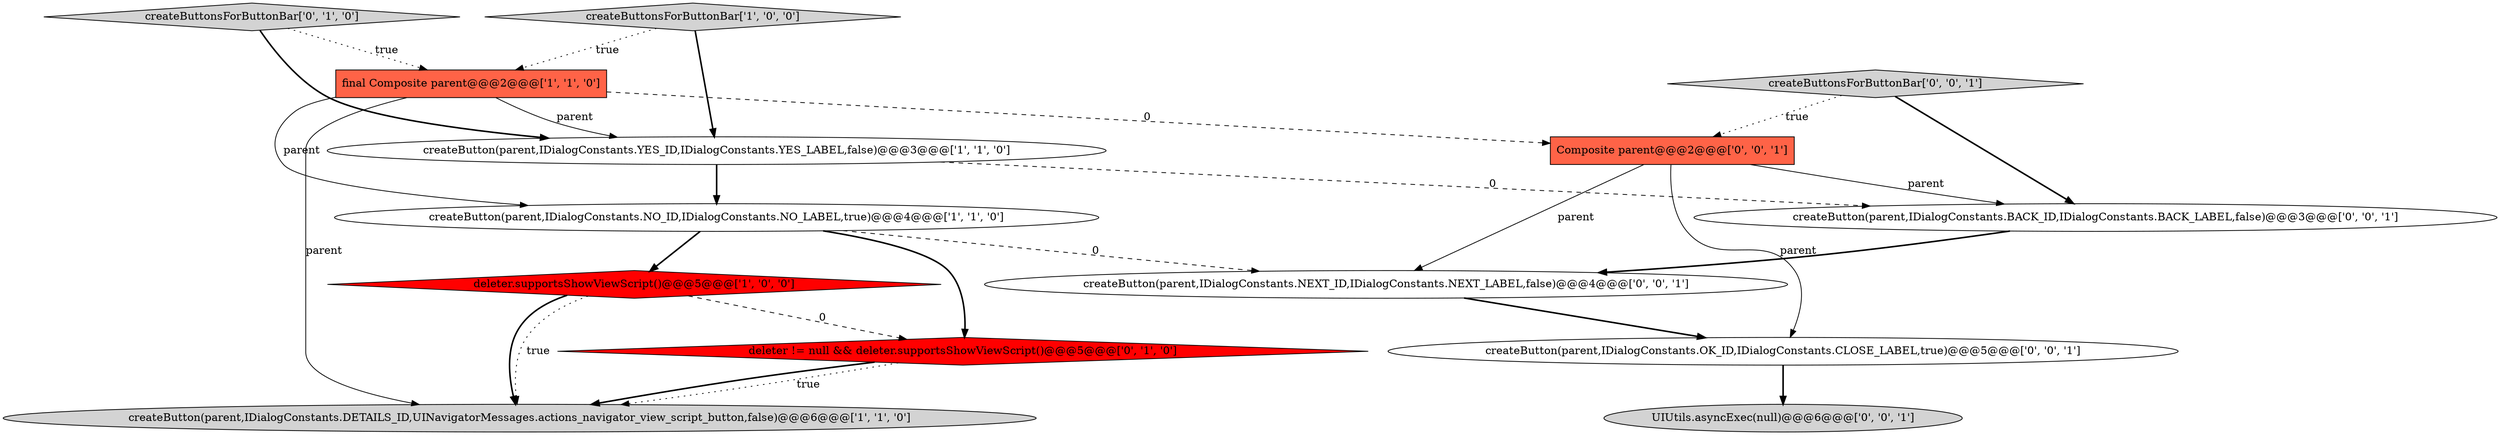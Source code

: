 digraph {
11 [style = filled, label = "createButton(parent,IDialogConstants.NEXT_ID,IDialogConstants.NEXT_LABEL,false)@@@4@@@['0', '0', '1']", fillcolor = white, shape = ellipse image = "AAA0AAABBB3BBB"];
1 [style = filled, label = "createButton(parent,IDialogConstants.NO_ID,IDialogConstants.NO_LABEL,true)@@@4@@@['1', '1', '0']", fillcolor = white, shape = ellipse image = "AAA0AAABBB1BBB"];
12 [style = filled, label = "createButton(parent,IDialogConstants.BACK_ID,IDialogConstants.BACK_LABEL,false)@@@3@@@['0', '0', '1']", fillcolor = white, shape = ellipse image = "AAA0AAABBB3BBB"];
7 [style = filled, label = "createButtonsForButtonBar['0', '1', '0']", fillcolor = lightgray, shape = diamond image = "AAA0AAABBB2BBB"];
13 [style = filled, label = "createButton(parent,IDialogConstants.OK_ID,IDialogConstants.CLOSE_LABEL,true)@@@5@@@['0', '0', '1']", fillcolor = white, shape = ellipse image = "AAA0AAABBB3BBB"];
3 [style = filled, label = "final Composite parent@@@2@@@['1', '1', '0']", fillcolor = tomato, shape = box image = "AAA0AAABBB1BBB"];
8 [style = filled, label = "UIUtils.asyncExec(null)@@@6@@@['0', '0', '1']", fillcolor = lightgray, shape = ellipse image = "AAA0AAABBB3BBB"];
0 [style = filled, label = "createButton(parent,IDialogConstants.YES_ID,IDialogConstants.YES_LABEL,false)@@@3@@@['1', '1', '0']", fillcolor = white, shape = ellipse image = "AAA0AAABBB1BBB"];
10 [style = filled, label = "createButtonsForButtonBar['0', '0', '1']", fillcolor = lightgray, shape = diamond image = "AAA0AAABBB3BBB"];
4 [style = filled, label = "deleter.supportsShowViewScript()@@@5@@@['1', '0', '0']", fillcolor = red, shape = diamond image = "AAA1AAABBB1BBB"];
9 [style = filled, label = "Composite parent@@@2@@@['0', '0', '1']", fillcolor = tomato, shape = box image = "AAA0AAABBB3BBB"];
6 [style = filled, label = "deleter != null && deleter.supportsShowViewScript()@@@5@@@['0', '1', '0']", fillcolor = red, shape = diamond image = "AAA1AAABBB2BBB"];
5 [style = filled, label = "createButton(parent,IDialogConstants.DETAILS_ID,UINavigatorMessages.actions_navigator_view_script_button,false)@@@6@@@['1', '1', '0']", fillcolor = lightgray, shape = ellipse image = "AAA0AAABBB1BBB"];
2 [style = filled, label = "createButtonsForButtonBar['1', '0', '0']", fillcolor = lightgray, shape = diamond image = "AAA0AAABBB1BBB"];
2->3 [style = dotted, label="true"];
4->5 [style = dotted, label="true"];
1->4 [style = bold, label=""];
9->12 [style = solid, label="parent"];
3->5 [style = solid, label="parent"];
3->0 [style = solid, label="parent"];
12->11 [style = bold, label=""];
9->11 [style = solid, label="parent"];
3->1 [style = solid, label="parent"];
7->0 [style = bold, label=""];
0->12 [style = dashed, label="0"];
4->6 [style = dashed, label="0"];
10->9 [style = dotted, label="true"];
6->5 [style = bold, label=""];
2->0 [style = bold, label=""];
1->6 [style = bold, label=""];
3->9 [style = dashed, label="0"];
7->3 [style = dotted, label="true"];
10->12 [style = bold, label=""];
1->11 [style = dashed, label="0"];
0->1 [style = bold, label=""];
11->13 [style = bold, label=""];
13->8 [style = bold, label=""];
9->13 [style = solid, label="parent"];
4->5 [style = bold, label=""];
6->5 [style = dotted, label="true"];
}

